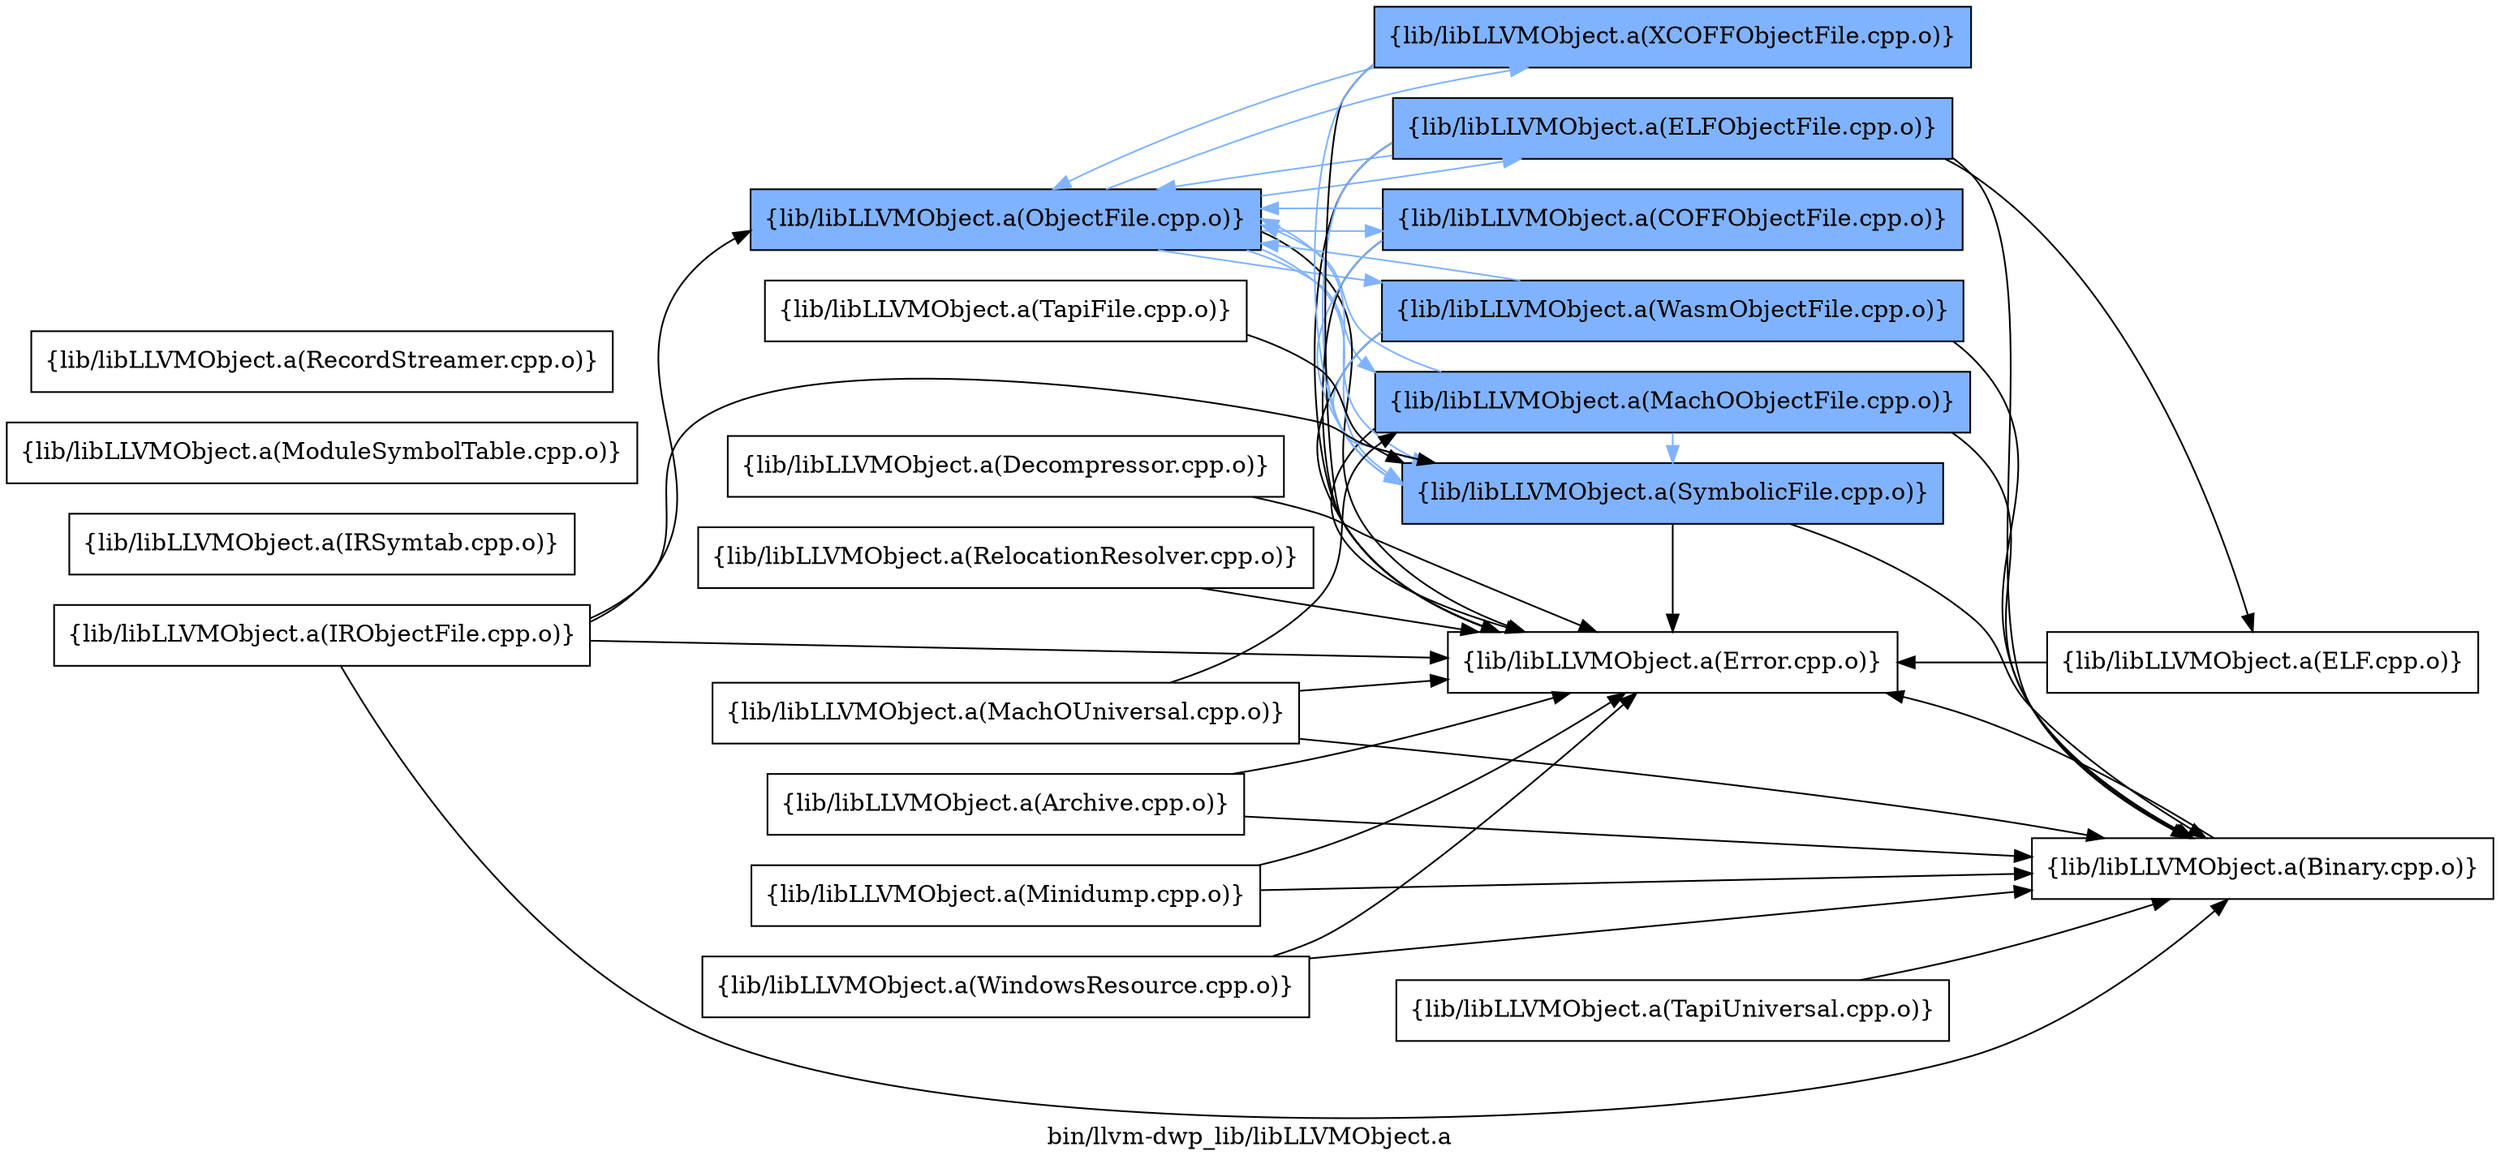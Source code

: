 digraph "bin/llvm-dwp_lib/libLLVMObject.a" {
	label="bin/llvm-dwp_lib/libLLVMObject.a";
	rankdir=LR;
	{ rank=same; Node0x55f302699e28;  }
	{ rank=same; Node0x55f302697948; Node0x55f302699b08; Node0x55f302698c58; Node0x55f302699d88; Node0x55f3026985c8; Node0x55f302699a68; Node0x55f30269a828;  }
	{ rank=same; Node0x55f302699e28;  }
	{ rank=same; Node0x55f302697948; Node0x55f302699b08; Node0x55f302698c58; Node0x55f302699d88; Node0x55f3026985c8; Node0x55f302699a68; Node0x55f30269a828;  }

	Node0x55f302699e28 [shape=record,shape=box,group=1,style=filled,fillcolor="0.600000 0.5 1",label="{lib/libLLVMObject.a(ObjectFile.cpp.o)}"];
	Node0x55f302699e28 -> Node0x55f302697948[color="0.600000 0.5 1"];
	Node0x55f302699e28 -> Node0x55f302699b08[color="0.600000 0.5 1"];
	Node0x55f302699e28 -> Node0x55f302698c58[color="0.600000 0.5 1"];
	Node0x55f302699e28 -> Node0x55f302699d88;
	Node0x55f302699e28 -> Node0x55f3026985c8[color="0.600000 0.5 1"];
	Node0x55f302699e28 -> Node0x55f302699a68[color="0.600000 0.5 1"];
	Node0x55f302699e28 -> Node0x55f30269a828[color="0.600000 0.5 1"];
	Node0x55f302699518 [shape=record,shape=box,group=0,label="{lib/libLLVMObject.a(Decompressor.cpp.o)}"];
	Node0x55f302699518 -> Node0x55f302699d88;
	Node0x55f302697948 [shape=record,shape=box,group=1,style=filled,fillcolor="0.600000 0.5 1",label="{lib/libLLVMObject.a(MachOObjectFile.cpp.o)}"];
	Node0x55f302697948 -> Node0x55f302699e28[color="0.600000 0.5 1"];
	Node0x55f302697948 -> Node0x55f30268c228;
	Node0x55f302697948 -> Node0x55f302699d88;
	Node0x55f302697948 -> Node0x55f3026985c8[color="0.600000 0.5 1"];
	Node0x55f30268c228 [shape=record,shape=box,group=0,label="{lib/libLLVMObject.a(Binary.cpp.o)}"];
	Node0x55f30268c228 -> Node0x55f302699d88;
	Node0x55f302699d88 [shape=record,shape=box,group=0,label="{lib/libLLVMObject.a(Error.cpp.o)}"];
	Node0x55f302697da8 [shape=record,shape=box,group=0,label="{lib/libLLVMObject.a(RelocationResolver.cpp.o)}"];
	Node0x55f302697da8 -> Node0x55f302699d88;
	Node0x55f302699838 [shape=record,shape=box,group=0,label="{lib/libLLVMObject.a(Archive.cpp.o)}"];
	Node0x55f302699838 -> Node0x55f30268c228;
	Node0x55f302699838 -> Node0x55f302699d88;
	Node0x55f3026985c8 [shape=record,shape=box,group=1,style=filled,fillcolor="0.600000 0.5 1",label="{lib/libLLVMObject.a(SymbolicFile.cpp.o)}"];
	Node0x55f3026985c8 -> Node0x55f302699e28[color="0.600000 0.5 1"];
	Node0x55f3026985c8 -> Node0x55f30268c228;
	Node0x55f3026985c8 -> Node0x55f302699d88;
	Node0x55f302697678 [shape=record,shape=box,group=0,label="{lib/libLLVMObject.a(MachOUniversal.cpp.o)}"];
	Node0x55f302697678 -> Node0x55f302697948;
	Node0x55f302697678 -> Node0x55f30268c228;
	Node0x55f302697678 -> Node0x55f302699d88;
	Node0x55f302696a48 [shape=record,shape=box,group=0,label="{lib/libLLVMObject.a(IRObjectFile.cpp.o)}"];
	Node0x55f302696a48 -> Node0x55f302699e28;
	Node0x55f302696a48 -> Node0x55f30268c228;
	Node0x55f302696a48 -> Node0x55f302699d88;
	Node0x55f302696a48 -> Node0x55f3026985c8;
	Node0x55f302696bd8 [shape=record,shape=box,group=0,label="{lib/libLLVMObject.a(IRSymtab.cpp.o)}"];
	Node0x55f302695e18 [shape=record,shape=box,group=0,label="{lib/libLLVMObject.a(Minidump.cpp.o)}"];
	Node0x55f302695e18 -> Node0x55f30268c228;
	Node0x55f302695e18 -> Node0x55f302699d88;
	Node0x55f302695a58 [shape=record,shape=box,group=0,label="{lib/libLLVMObject.a(ModuleSymbolTable.cpp.o)}"];
	Node0x55f302699b08 [shape=record,shape=box,group=1,style=filled,fillcolor="0.600000 0.5 1",label="{lib/libLLVMObject.a(ELFObjectFile.cpp.o)}"];
	Node0x55f302699b08 -> Node0x55f302699e28[color="0.600000 0.5 1"];
	Node0x55f302699b08 -> Node0x55f3026994c8;
	Node0x55f302699b08 -> Node0x55f30268c228;
	Node0x55f302699b08 -> Node0x55f302699d88;
	Node0x55f302699b08 -> Node0x55f3026985c8[color="0.600000 0.5 1"];
	Node0x55f302698c58 [shape=record,shape=box,group=1,style=filled,fillcolor="0.600000 0.5 1",label="{lib/libLLVMObject.a(COFFObjectFile.cpp.o)}"];
	Node0x55f302698c58 -> Node0x55f302699e28[color="0.600000 0.5 1"];
	Node0x55f302698c58 -> Node0x55f302699d88;
	Node0x55f302698c58 -> Node0x55f3026985c8[color="0.600000 0.5 1"];
	Node0x55f302699a68 [shape=record,shape=box,group=1,style=filled,fillcolor="0.600000 0.5 1",label="{lib/libLLVMObject.a(WasmObjectFile.cpp.o)}"];
	Node0x55f302699a68 -> Node0x55f302699e28[color="0.600000 0.5 1"];
	Node0x55f302699a68 -> Node0x55f30268c228;
	Node0x55f302699a68 -> Node0x55f302699d88;
	Node0x55f302699a68 -> Node0x55f3026985c8[color="0.600000 0.5 1"];
	Node0x55f30269a828 [shape=record,shape=box,group=1,style=filled,fillcolor="0.600000 0.5 1",label="{lib/libLLVMObject.a(XCOFFObjectFile.cpp.o)}"];
	Node0x55f30269a828 -> Node0x55f302699e28[color="0.600000 0.5 1"];
	Node0x55f30269a828 -> Node0x55f302699d88;
	Node0x55f30269a828 -> Node0x55f3026985c8[color="0.600000 0.5 1"];
	Node0x55f3026994c8 [shape=record,shape=box,group=0,label="{lib/libLLVMObject.a(ELF.cpp.o)}"];
	Node0x55f3026994c8 -> Node0x55f302699d88;
	Node0x55f3026984d8 [shape=record,shape=box,group=0,label="{lib/libLLVMObject.a(RecordStreamer.cpp.o)}"];
	Node0x55f3026987f8 [shape=record,shape=box,group=0,label="{lib/libLLVMObject.a(TapiUniversal.cpp.o)}"];
	Node0x55f3026987f8 -> Node0x55f30268c228;
	Node0x55f302698e88 [shape=record,shape=box,group=0,label="{lib/libLLVMObject.a(TapiFile.cpp.o)}"];
	Node0x55f302698e88 -> Node0x55f3026985c8;
	Node0x55f302699dd8 [shape=record,shape=box,group=0,label="{lib/libLLVMObject.a(WindowsResource.cpp.o)}"];
	Node0x55f302699dd8 -> Node0x55f30268c228;
	Node0x55f302699dd8 -> Node0x55f302699d88;
}
